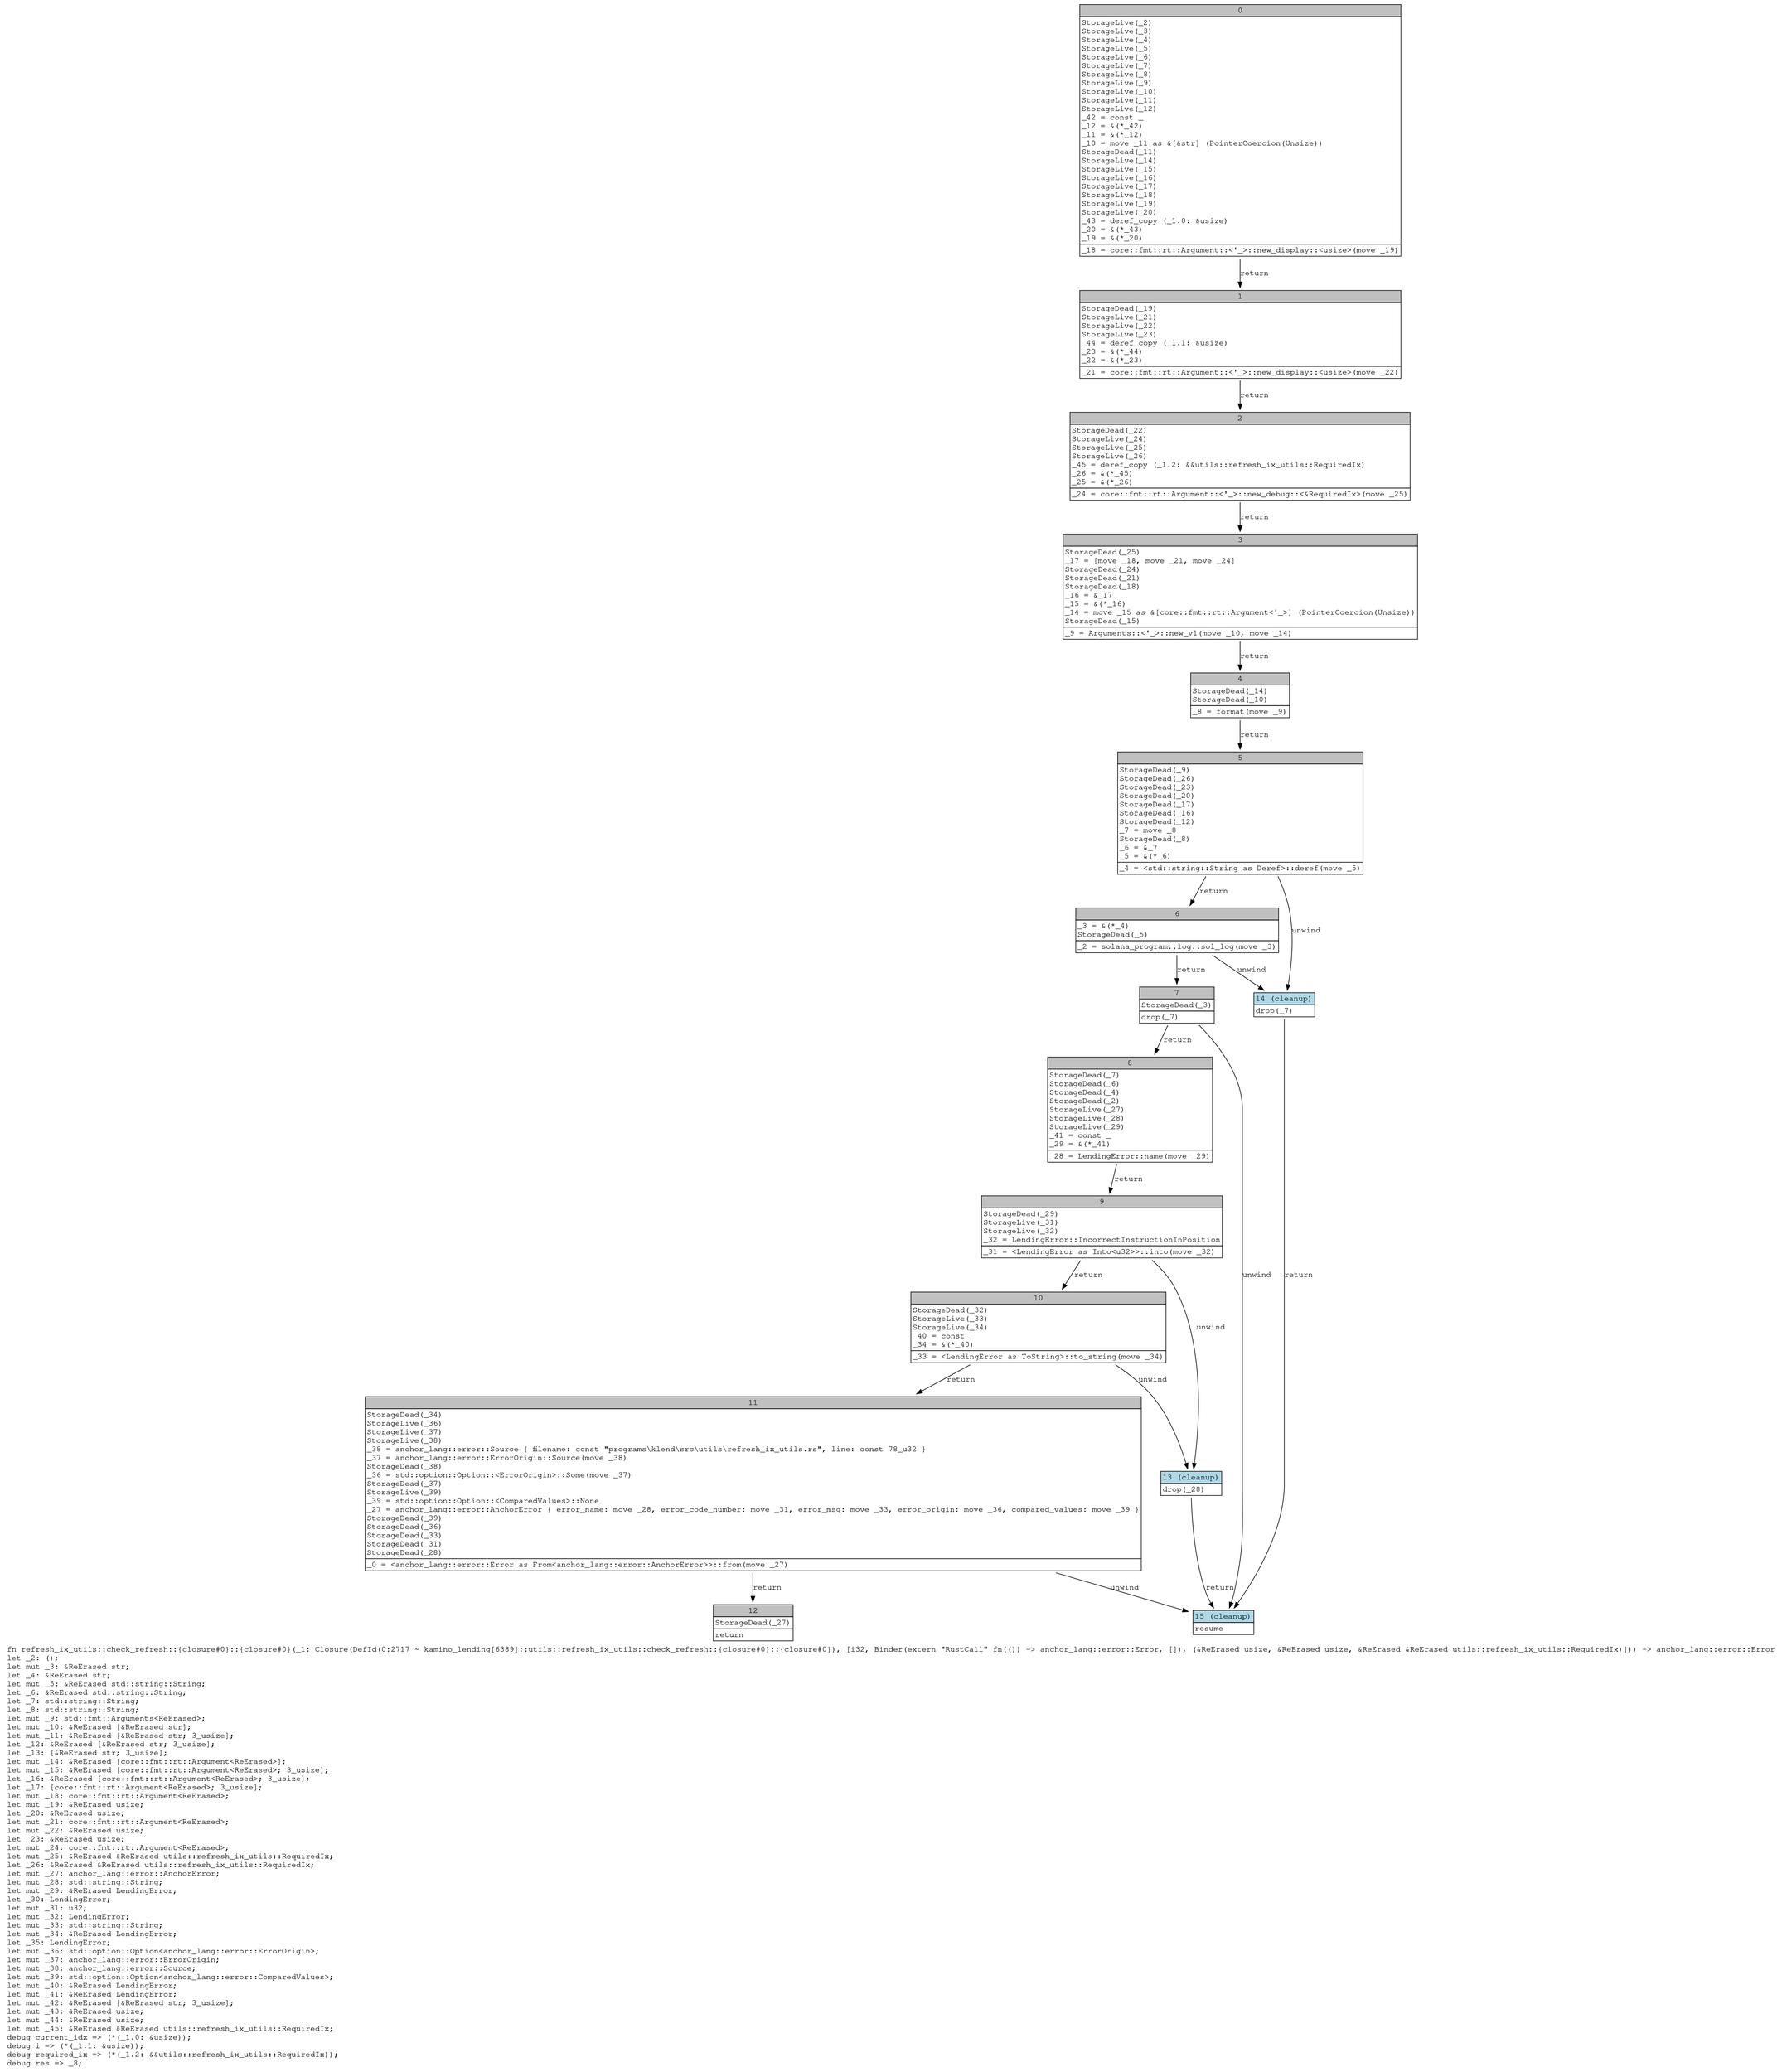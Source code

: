 digraph Mir_0_2717 {
    graph [fontname="Courier, monospace"];
    node [fontname="Courier, monospace"];
    edge [fontname="Courier, monospace"];
    label=<fn refresh_ix_utils::check_refresh::{closure#0}::{closure#0}(_1: Closure(DefId(0:2717 ~ kamino_lending[6389]::utils::refresh_ix_utils::check_refresh::{closure#0}::{closure#0}), [i32, Binder(extern &quot;RustCall&quot; fn(()) -&gt; anchor_lang::error::Error, []), (&amp;ReErased usize, &amp;ReErased usize, &amp;ReErased &amp;ReErased utils::refresh_ix_utils::RequiredIx)])) -&gt; anchor_lang::error::Error<br align="left"/>let _2: ();<br align="left"/>let mut _3: &amp;ReErased str;<br align="left"/>let _4: &amp;ReErased str;<br align="left"/>let mut _5: &amp;ReErased std::string::String;<br align="left"/>let _6: &amp;ReErased std::string::String;<br align="left"/>let _7: std::string::String;<br align="left"/>let _8: std::string::String;<br align="left"/>let mut _9: std::fmt::Arguments&lt;ReErased&gt;;<br align="left"/>let mut _10: &amp;ReErased [&amp;ReErased str];<br align="left"/>let mut _11: &amp;ReErased [&amp;ReErased str; 3_usize];<br align="left"/>let _12: &amp;ReErased [&amp;ReErased str; 3_usize];<br align="left"/>let _13: [&amp;ReErased str; 3_usize];<br align="left"/>let mut _14: &amp;ReErased [core::fmt::rt::Argument&lt;ReErased&gt;];<br align="left"/>let mut _15: &amp;ReErased [core::fmt::rt::Argument&lt;ReErased&gt;; 3_usize];<br align="left"/>let _16: &amp;ReErased [core::fmt::rt::Argument&lt;ReErased&gt;; 3_usize];<br align="left"/>let _17: [core::fmt::rt::Argument&lt;ReErased&gt;; 3_usize];<br align="left"/>let mut _18: core::fmt::rt::Argument&lt;ReErased&gt;;<br align="left"/>let mut _19: &amp;ReErased usize;<br align="left"/>let _20: &amp;ReErased usize;<br align="left"/>let mut _21: core::fmt::rt::Argument&lt;ReErased&gt;;<br align="left"/>let mut _22: &amp;ReErased usize;<br align="left"/>let _23: &amp;ReErased usize;<br align="left"/>let mut _24: core::fmt::rt::Argument&lt;ReErased&gt;;<br align="left"/>let mut _25: &amp;ReErased &amp;ReErased utils::refresh_ix_utils::RequiredIx;<br align="left"/>let _26: &amp;ReErased &amp;ReErased utils::refresh_ix_utils::RequiredIx;<br align="left"/>let mut _27: anchor_lang::error::AnchorError;<br align="left"/>let mut _28: std::string::String;<br align="left"/>let mut _29: &amp;ReErased LendingError;<br align="left"/>let _30: LendingError;<br align="left"/>let mut _31: u32;<br align="left"/>let mut _32: LendingError;<br align="left"/>let mut _33: std::string::String;<br align="left"/>let mut _34: &amp;ReErased LendingError;<br align="left"/>let _35: LendingError;<br align="left"/>let mut _36: std::option::Option&lt;anchor_lang::error::ErrorOrigin&gt;;<br align="left"/>let mut _37: anchor_lang::error::ErrorOrigin;<br align="left"/>let mut _38: anchor_lang::error::Source;<br align="left"/>let mut _39: std::option::Option&lt;anchor_lang::error::ComparedValues&gt;;<br align="left"/>let mut _40: &amp;ReErased LendingError;<br align="left"/>let mut _41: &amp;ReErased LendingError;<br align="left"/>let mut _42: &amp;ReErased [&amp;ReErased str; 3_usize];<br align="left"/>let mut _43: &amp;ReErased usize;<br align="left"/>let mut _44: &amp;ReErased usize;<br align="left"/>let mut _45: &amp;ReErased &amp;ReErased utils::refresh_ix_utils::RequiredIx;<br align="left"/>debug current_idx =&gt; (*(_1.0: &amp;usize));<br align="left"/>debug i =&gt; (*(_1.1: &amp;usize));<br align="left"/>debug required_ix =&gt; (*(_1.2: &amp;&amp;utils::refresh_ix_utils::RequiredIx));<br align="left"/>debug res =&gt; _8;<br align="left"/>>;
    bb0__0_2717 [shape="none", label=<<table border="0" cellborder="1" cellspacing="0"><tr><td bgcolor="gray" align="center" colspan="1">0</td></tr><tr><td align="left" balign="left">StorageLive(_2)<br/>StorageLive(_3)<br/>StorageLive(_4)<br/>StorageLive(_5)<br/>StorageLive(_6)<br/>StorageLive(_7)<br/>StorageLive(_8)<br/>StorageLive(_9)<br/>StorageLive(_10)<br/>StorageLive(_11)<br/>StorageLive(_12)<br/>_42 = const _<br/>_12 = &amp;(*_42)<br/>_11 = &amp;(*_12)<br/>_10 = move _11 as &amp;[&amp;str] (PointerCoercion(Unsize))<br/>StorageDead(_11)<br/>StorageLive(_14)<br/>StorageLive(_15)<br/>StorageLive(_16)<br/>StorageLive(_17)<br/>StorageLive(_18)<br/>StorageLive(_19)<br/>StorageLive(_20)<br/>_43 = deref_copy (_1.0: &amp;usize)<br/>_20 = &amp;(*_43)<br/>_19 = &amp;(*_20)<br/></td></tr><tr><td align="left">_18 = core::fmt::rt::Argument::&lt;'_&gt;::new_display::&lt;usize&gt;(move _19)</td></tr></table>>];
    bb1__0_2717 [shape="none", label=<<table border="0" cellborder="1" cellspacing="0"><tr><td bgcolor="gray" align="center" colspan="1">1</td></tr><tr><td align="left" balign="left">StorageDead(_19)<br/>StorageLive(_21)<br/>StorageLive(_22)<br/>StorageLive(_23)<br/>_44 = deref_copy (_1.1: &amp;usize)<br/>_23 = &amp;(*_44)<br/>_22 = &amp;(*_23)<br/></td></tr><tr><td align="left">_21 = core::fmt::rt::Argument::&lt;'_&gt;::new_display::&lt;usize&gt;(move _22)</td></tr></table>>];
    bb2__0_2717 [shape="none", label=<<table border="0" cellborder="1" cellspacing="0"><tr><td bgcolor="gray" align="center" colspan="1">2</td></tr><tr><td align="left" balign="left">StorageDead(_22)<br/>StorageLive(_24)<br/>StorageLive(_25)<br/>StorageLive(_26)<br/>_45 = deref_copy (_1.2: &amp;&amp;utils::refresh_ix_utils::RequiredIx)<br/>_26 = &amp;(*_45)<br/>_25 = &amp;(*_26)<br/></td></tr><tr><td align="left">_24 = core::fmt::rt::Argument::&lt;'_&gt;::new_debug::&lt;&amp;RequiredIx&gt;(move _25)</td></tr></table>>];
    bb3__0_2717 [shape="none", label=<<table border="0" cellborder="1" cellspacing="0"><tr><td bgcolor="gray" align="center" colspan="1">3</td></tr><tr><td align="left" balign="left">StorageDead(_25)<br/>_17 = [move _18, move _21, move _24]<br/>StorageDead(_24)<br/>StorageDead(_21)<br/>StorageDead(_18)<br/>_16 = &amp;_17<br/>_15 = &amp;(*_16)<br/>_14 = move _15 as &amp;[core::fmt::rt::Argument&lt;'_&gt;] (PointerCoercion(Unsize))<br/>StorageDead(_15)<br/></td></tr><tr><td align="left">_9 = Arguments::&lt;'_&gt;::new_v1(move _10, move _14)</td></tr></table>>];
    bb4__0_2717 [shape="none", label=<<table border="0" cellborder="1" cellspacing="0"><tr><td bgcolor="gray" align="center" colspan="1">4</td></tr><tr><td align="left" balign="left">StorageDead(_14)<br/>StorageDead(_10)<br/></td></tr><tr><td align="left">_8 = format(move _9)</td></tr></table>>];
    bb5__0_2717 [shape="none", label=<<table border="0" cellborder="1" cellspacing="0"><tr><td bgcolor="gray" align="center" colspan="1">5</td></tr><tr><td align="left" balign="left">StorageDead(_9)<br/>StorageDead(_26)<br/>StorageDead(_23)<br/>StorageDead(_20)<br/>StorageDead(_17)<br/>StorageDead(_16)<br/>StorageDead(_12)<br/>_7 = move _8<br/>StorageDead(_8)<br/>_6 = &amp;_7<br/>_5 = &amp;(*_6)<br/></td></tr><tr><td align="left">_4 = &lt;std::string::String as Deref&gt;::deref(move _5)</td></tr></table>>];
    bb6__0_2717 [shape="none", label=<<table border="0" cellborder="1" cellspacing="0"><tr><td bgcolor="gray" align="center" colspan="1">6</td></tr><tr><td align="left" balign="left">_3 = &amp;(*_4)<br/>StorageDead(_5)<br/></td></tr><tr><td align="left">_2 = solana_program::log::sol_log(move _3)</td></tr></table>>];
    bb7__0_2717 [shape="none", label=<<table border="0" cellborder="1" cellspacing="0"><tr><td bgcolor="gray" align="center" colspan="1">7</td></tr><tr><td align="left" balign="left">StorageDead(_3)<br/></td></tr><tr><td align="left">drop(_7)</td></tr></table>>];
    bb8__0_2717 [shape="none", label=<<table border="0" cellborder="1" cellspacing="0"><tr><td bgcolor="gray" align="center" colspan="1">8</td></tr><tr><td align="left" balign="left">StorageDead(_7)<br/>StorageDead(_6)<br/>StorageDead(_4)<br/>StorageDead(_2)<br/>StorageLive(_27)<br/>StorageLive(_28)<br/>StorageLive(_29)<br/>_41 = const _<br/>_29 = &amp;(*_41)<br/></td></tr><tr><td align="left">_28 = LendingError::name(move _29)</td></tr></table>>];
    bb9__0_2717 [shape="none", label=<<table border="0" cellborder="1" cellspacing="0"><tr><td bgcolor="gray" align="center" colspan="1">9</td></tr><tr><td align="left" balign="left">StorageDead(_29)<br/>StorageLive(_31)<br/>StorageLive(_32)<br/>_32 = LendingError::IncorrectInstructionInPosition<br/></td></tr><tr><td align="left">_31 = &lt;LendingError as Into&lt;u32&gt;&gt;::into(move _32)</td></tr></table>>];
    bb10__0_2717 [shape="none", label=<<table border="0" cellborder="1" cellspacing="0"><tr><td bgcolor="gray" align="center" colspan="1">10</td></tr><tr><td align="left" balign="left">StorageDead(_32)<br/>StorageLive(_33)<br/>StorageLive(_34)<br/>_40 = const _<br/>_34 = &amp;(*_40)<br/></td></tr><tr><td align="left">_33 = &lt;LendingError as ToString&gt;::to_string(move _34)</td></tr></table>>];
    bb11__0_2717 [shape="none", label=<<table border="0" cellborder="1" cellspacing="0"><tr><td bgcolor="gray" align="center" colspan="1">11</td></tr><tr><td align="left" balign="left">StorageDead(_34)<br/>StorageLive(_36)<br/>StorageLive(_37)<br/>StorageLive(_38)<br/>_38 = anchor_lang::error::Source { filename: const &quot;programs\\klend\\src\\utils\\refresh_ix_utils.rs&quot;, line: const 78_u32 }<br/>_37 = anchor_lang::error::ErrorOrigin::Source(move _38)<br/>StorageDead(_38)<br/>_36 = std::option::Option::&lt;ErrorOrigin&gt;::Some(move _37)<br/>StorageDead(_37)<br/>StorageLive(_39)<br/>_39 = std::option::Option::&lt;ComparedValues&gt;::None<br/>_27 = anchor_lang::error::AnchorError { error_name: move _28, error_code_number: move _31, error_msg: move _33, error_origin: move _36, compared_values: move _39 }<br/>StorageDead(_39)<br/>StorageDead(_36)<br/>StorageDead(_33)<br/>StorageDead(_31)<br/>StorageDead(_28)<br/></td></tr><tr><td align="left">_0 = &lt;anchor_lang::error::Error as From&lt;anchor_lang::error::AnchorError&gt;&gt;::from(move _27)</td></tr></table>>];
    bb12__0_2717 [shape="none", label=<<table border="0" cellborder="1" cellspacing="0"><tr><td bgcolor="gray" align="center" colspan="1">12</td></tr><tr><td align="left" balign="left">StorageDead(_27)<br/></td></tr><tr><td align="left">return</td></tr></table>>];
    bb13__0_2717 [shape="none", label=<<table border="0" cellborder="1" cellspacing="0"><tr><td bgcolor="lightblue" align="center" colspan="1">13 (cleanup)</td></tr><tr><td align="left">drop(_28)</td></tr></table>>];
    bb14__0_2717 [shape="none", label=<<table border="0" cellborder="1" cellspacing="0"><tr><td bgcolor="lightblue" align="center" colspan="1">14 (cleanup)</td></tr><tr><td align="left">drop(_7)</td></tr></table>>];
    bb15__0_2717 [shape="none", label=<<table border="0" cellborder="1" cellspacing="0"><tr><td bgcolor="lightblue" align="center" colspan="1">15 (cleanup)</td></tr><tr><td align="left">resume</td></tr></table>>];
    bb0__0_2717 -> bb1__0_2717 [label="return"];
    bb1__0_2717 -> bb2__0_2717 [label="return"];
    bb2__0_2717 -> bb3__0_2717 [label="return"];
    bb3__0_2717 -> bb4__0_2717 [label="return"];
    bb4__0_2717 -> bb5__0_2717 [label="return"];
    bb5__0_2717 -> bb6__0_2717 [label="return"];
    bb5__0_2717 -> bb14__0_2717 [label="unwind"];
    bb6__0_2717 -> bb7__0_2717 [label="return"];
    bb6__0_2717 -> bb14__0_2717 [label="unwind"];
    bb7__0_2717 -> bb8__0_2717 [label="return"];
    bb7__0_2717 -> bb15__0_2717 [label="unwind"];
    bb8__0_2717 -> bb9__0_2717 [label="return"];
    bb9__0_2717 -> bb10__0_2717 [label="return"];
    bb9__0_2717 -> bb13__0_2717 [label="unwind"];
    bb10__0_2717 -> bb11__0_2717 [label="return"];
    bb10__0_2717 -> bb13__0_2717 [label="unwind"];
    bb11__0_2717 -> bb12__0_2717 [label="return"];
    bb11__0_2717 -> bb15__0_2717 [label="unwind"];
    bb13__0_2717 -> bb15__0_2717 [label="return"];
    bb14__0_2717 -> bb15__0_2717 [label="return"];
}
